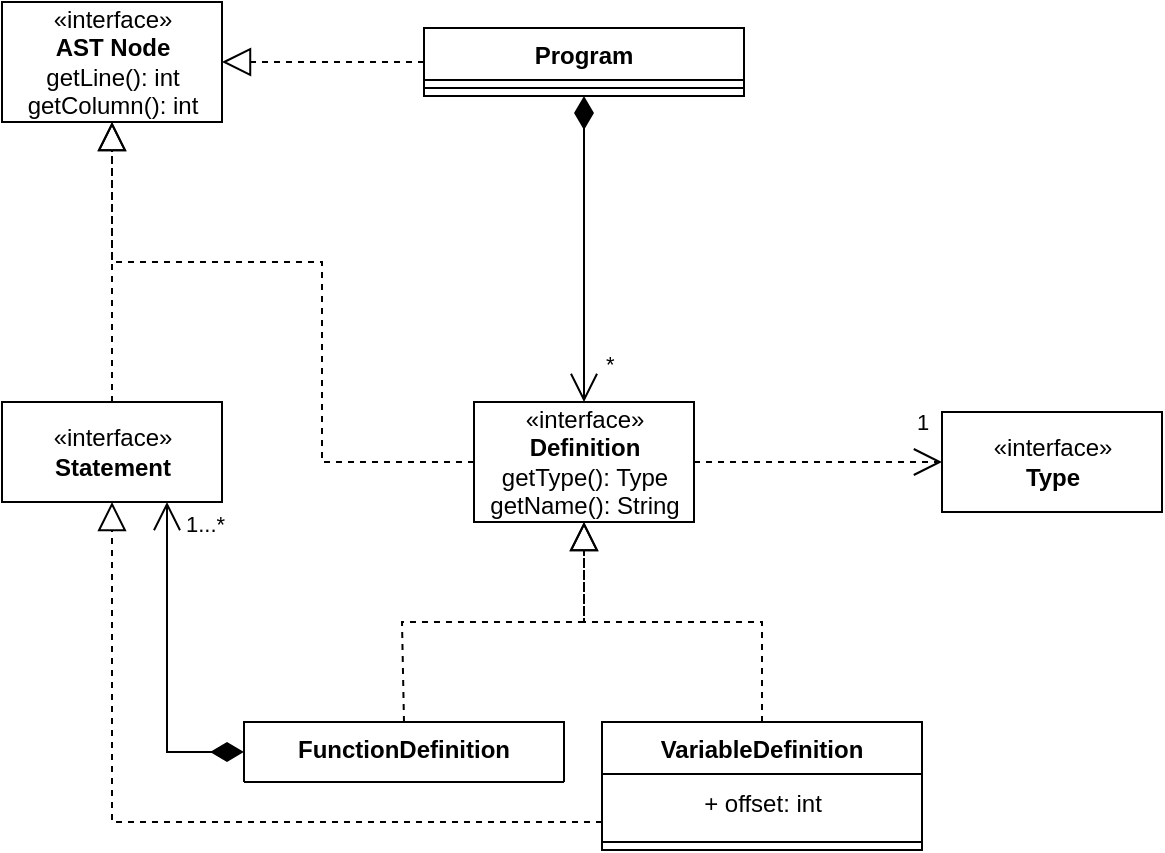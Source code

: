 <mxfile version="20.5.3" type="embed" pages="4"><diagram id="tEm3udfQRrp0tYSrLyY5" name="Definition"><mxGraphModel dx="190" dy="714" grid="1" gridSize="10" guides="1" tooltips="1" connect="1" arrows="1" fold="1" page="1" pageScale="1" pageWidth="827" pageHeight="1169" math="0" shadow="0"><root><mxCell id="0"/><mxCell id="1" parent="0"/><mxCell id="TwfJ6yVy9u_NWdyHtwg3-1" value="«interface»&lt;br&gt;&lt;b&gt;Definition&lt;/b&gt;&lt;br&gt;getType(): Type&lt;br&gt;getName(): String" style="html=1;" parent="1" vertex="1"><mxGeometry x="1186" y="250" width="110" height="60" as="geometry"/></mxCell><mxCell id="TwfJ6yVy9u_NWdyHtwg3-2" value="FunctionDefinition" style="swimlane;fontStyle=1;align=center;verticalAlign=top;childLayout=stackLayout;horizontal=1;startSize=34;horizontalStack=0;resizeParent=1;resizeParentMax=0;resizeLast=0;collapsible=1;marginBottom=0;" parent="1" vertex="1"><mxGeometry x="1071" y="410" width="160" height="30" as="geometry"/></mxCell><mxCell id="TwfJ6yVy9u_NWdyHtwg3-6" value="VariableDefinition" style="swimlane;fontStyle=1;align=center;verticalAlign=top;childLayout=stackLayout;horizontal=1;startSize=26;horizontalStack=0;resizeParent=1;resizeParentMax=0;resizeLast=0;collapsible=1;marginBottom=0;" parent="1" vertex="1"><mxGeometry x="1250" y="410" width="160" height="64" as="geometry"/></mxCell><mxCell id="2w1rQC-rwxfxJchrscSf-1" value="+ offset: int" style="text;html=1;align=center;verticalAlign=middle;resizable=0;points=[];autosize=1;strokeColor=none;fillColor=none;" parent="TwfJ6yVy9u_NWdyHtwg3-6" vertex="1"><mxGeometry y="26" width="160" height="30" as="geometry"/></mxCell><mxCell id="TwfJ6yVy9u_NWdyHtwg3-7" value="" style="line;strokeWidth=1;fillColor=none;align=left;verticalAlign=middle;spacingTop=-1;spacingLeft=3;spacingRight=3;rotatable=0;labelPosition=right;points=[];portConstraint=eastwest;strokeColor=inherit;" parent="TwfJ6yVy9u_NWdyHtwg3-6" vertex="1"><mxGeometry y="56" width="160" height="8" as="geometry"/></mxCell><mxCell id="TwfJ6yVy9u_NWdyHtwg3-8" value="" style="endArrow=block;dashed=1;endFill=0;endSize=12;html=1;rounded=0;strokeColor=default;entryX=0.5;entryY=1;entryDx=0;entryDy=0;exitX=0.5;exitY=0;exitDx=0;exitDy=0;" parent="1" source="TwfJ6yVy9u_NWdyHtwg3-2" target="TwfJ6yVy9u_NWdyHtwg3-1" edge="1"><mxGeometry width="160" relative="1" as="geometry"><mxPoint x="1170" y="350" as="sourcePoint"/><mxPoint x="1330" y="350" as="targetPoint"/><Array as="points"><mxPoint x="1150" y="360"/><mxPoint x="1241" y="360"/></Array></mxGeometry></mxCell><mxCell id="TwfJ6yVy9u_NWdyHtwg3-9" value="" style="endArrow=block;dashed=1;endFill=0;endSize=12;html=1;rounded=0;strokeColor=default;entryX=0.5;entryY=1;entryDx=0;entryDy=0;exitX=0.5;exitY=0;exitDx=0;exitDy=0;" parent="1" source="TwfJ6yVy9u_NWdyHtwg3-6" target="TwfJ6yVy9u_NWdyHtwg3-1" edge="1"><mxGeometry width="160" relative="1" as="geometry"><mxPoint x="1280" y="360" as="sourcePoint"/><mxPoint x="1440" y="360" as="targetPoint"/><Array as="points"><mxPoint x="1330" y="360"/><mxPoint x="1241" y="360"/></Array></mxGeometry></mxCell><mxCell id="TwfJ6yVy9u_NWdyHtwg3-10" value="«interface»&lt;br&gt;&lt;b&gt;Type&lt;/b&gt;" style="html=1;" parent="1" vertex="1"><mxGeometry x="1420" y="255" width="110" height="50" as="geometry"/></mxCell><mxCell id="TwfJ6yVy9u_NWdyHtwg3-11" value="1" style="endArrow=open;endSize=12;dashed=1;html=1;rounded=0;strokeColor=default;exitX=1;exitY=0.5;exitDx=0;exitDy=0;entryX=0;entryY=0.5;entryDx=0;entryDy=0;" parent="1" source="TwfJ6yVy9u_NWdyHtwg3-1" target="TwfJ6yVy9u_NWdyHtwg3-10" edge="1"><mxGeometry x="0.839" y="20" width="160" relative="1" as="geometry"><mxPoint x="1330" y="330" as="sourcePoint"/><mxPoint x="1490" y="330" as="targetPoint"/><mxPoint as="offset"/></mxGeometry></mxCell><mxCell id="2w1rQC-rwxfxJchrscSf-2" value="«interface»&lt;br&gt;&lt;b&gt;Statement&lt;/b&gt;" style="html=1;" parent="1" vertex="1"><mxGeometry x="950" y="250" width="110" height="50" as="geometry"/></mxCell><mxCell id="2w1rQC-rwxfxJchrscSf-3" value="" style="endArrow=block;dashed=1;endFill=0;endSize=12;html=1;rounded=0;strokeColor=default;entryX=0.5;entryY=1;entryDx=0;entryDy=0;" parent="1" target="2w1rQC-rwxfxJchrscSf-2" edge="1"><mxGeometry width="160" relative="1" as="geometry"><mxPoint x="1250" y="460" as="sourcePoint"/><mxPoint x="1190" y="460" as="targetPoint"/><Array as="points"><mxPoint x="1005" y="460"/></Array></mxGeometry></mxCell><mxCell id="2w1rQC-rwxfxJchrscSf-4" value="«interface»&lt;br&gt;&lt;b&gt;AST Node&lt;/b&gt;&lt;br&gt;getLine(): int&lt;br&gt;getColumn(): int" style="html=1;" parent="1" vertex="1"><mxGeometry x="950" y="50" width="110" height="60" as="geometry"/></mxCell><mxCell id="2w1rQC-rwxfxJchrscSf-5" value="" style="endArrow=block;dashed=1;endFill=0;endSize=12;html=1;rounded=0;strokeColor=default;entryX=0.5;entryY=1;entryDx=0;entryDy=0;exitX=0.5;exitY=0;exitDx=0;exitDy=0;" parent="1" source="2w1rQC-rwxfxJchrscSf-2" target="2w1rQC-rwxfxJchrscSf-4" edge="1"><mxGeometry width="160" relative="1" as="geometry"><mxPoint x="980" y="180" as="sourcePoint"/><mxPoint x="1140" y="180" as="targetPoint"/></mxGeometry></mxCell><mxCell id="CHL5ta81QHTOjSYHyiZM-10" value="Program" style="swimlane;fontStyle=1;align=center;verticalAlign=top;childLayout=stackLayout;horizontal=1;startSize=26;horizontalStack=0;resizeParent=1;resizeParentMax=0;resizeLast=0;collapsible=1;marginBottom=0;" parent="1" vertex="1"><mxGeometry x="1161" y="63" width="160" height="34" as="geometry"/></mxCell><mxCell id="CHL5ta81QHTOjSYHyiZM-11" value="" style="line;strokeWidth=1;fillColor=none;align=left;verticalAlign=middle;spacingTop=-1;spacingLeft=3;spacingRight=3;rotatable=0;labelPosition=right;points=[];portConstraint=eastwest;strokeColor=inherit;" parent="CHL5ta81QHTOjSYHyiZM-10" vertex="1"><mxGeometry y="26" width="160" height="8" as="geometry"/></mxCell><mxCell id="CHL5ta81QHTOjSYHyiZM-12" value="" style="endArrow=block;dashed=1;endFill=0;endSize=12;html=1;rounded=0;entryX=0.5;entryY=1;entryDx=0;entryDy=0;exitX=0;exitY=0.5;exitDx=0;exitDy=0;" parent="1" source="TwfJ6yVy9u_NWdyHtwg3-1" target="2w1rQC-rwxfxJchrscSf-4" edge="1"><mxGeometry width="160" relative="1" as="geometry"><mxPoint x="1100" y="180" as="sourcePoint"/><mxPoint x="1260" y="180" as="targetPoint"/><Array as="points"><mxPoint x="1110" y="280"/><mxPoint x="1110" y="180"/><mxPoint x="1005" y="180"/></Array></mxGeometry></mxCell><mxCell id="CHL5ta81QHTOjSYHyiZM-13" value="*" style="endArrow=open;html=1;endSize=12;startArrow=diamondThin;startSize=14;startFill=1;edgeStyle=orthogonalEdgeStyle;align=left;verticalAlign=bottom;rounded=0;entryX=0.5;entryY=0;entryDx=0;entryDy=0;exitX=0.5;exitY=1;exitDx=0;exitDy=0;" parent="1" source="CHL5ta81QHTOjSYHyiZM-10" target="TwfJ6yVy9u_NWdyHtwg3-1" edge="1"><mxGeometry x="0.869" y="9" relative="1" as="geometry"><mxPoint x="1170" y="180" as="sourcePoint"/><mxPoint x="1330" y="180" as="targetPoint"/><mxPoint as="offset"/></mxGeometry></mxCell><mxCell id="CHL5ta81QHTOjSYHyiZM-14" value="" style="endArrow=block;dashed=1;endFill=0;endSize=12;html=1;rounded=0;entryX=1;entryY=0.5;entryDx=0;entryDy=0;exitX=0;exitY=0.5;exitDx=0;exitDy=0;" parent="1" source="CHL5ta81QHTOjSYHyiZM-10" target="2w1rQC-rwxfxJchrscSf-4" edge="1"><mxGeometry width="160" relative="1" as="geometry"><mxPoint x="1180" y="170" as="sourcePoint"/><mxPoint x="1340" y="170" as="targetPoint"/></mxGeometry></mxCell><mxCell id="Rju1pcVPXZvaYqfDkQio-1" value="1...*" style="endArrow=open;html=1;endSize=12;startArrow=diamondThin;startSize=14;startFill=1;edgeStyle=orthogonalEdgeStyle;align=left;verticalAlign=bottom;rounded=0;exitX=0;exitY=0.5;exitDx=0;exitDy=0;entryX=0.75;entryY=1;entryDx=0;entryDy=0;" parent="1" source="TwfJ6yVy9u_NWdyHtwg3-2" target="2w1rQC-rwxfxJchrscSf-2" edge="1"><mxGeometry x="0.755" y="-7" relative="1" as="geometry"><mxPoint x="1060" y="400" as="sourcePoint"/><mxPoint x="1220" y="400" as="targetPoint"/><mxPoint as="offset"/></mxGeometry></mxCell></root></mxGraphModel></diagram><diagram id="4c8TrQgIZwYKLNSwtNas" name="Expression"><mxGraphModel dx="1017" dy="1883" grid="1" gridSize="10" guides="1" tooltips="1" connect="1" arrows="1" fold="1" page="1" pageScale="1" pageWidth="827" pageHeight="1169" math="0" shadow="0"><root><mxCell id="0"/><mxCell id="1" parent="0"/><mxCell id="o3gh-eUroKLdvng0PE6j-1" value="«interface»&lt;br&gt;&lt;b&gt;Expression&lt;br&gt;&lt;/b&gt;" style="html=1;" parent="1" vertex="1"><mxGeometry x="339" y="380" width="110" height="50" as="geometry"/></mxCell><mxCell id="o3gh-eUroKLdvng0PE6j-7" value="VariableExpression&#10;" style="swimlane;fontStyle=1;align=center;verticalAlign=top;childLayout=stackLayout;horizontal=1;startSize=26;horizontalStack=0;resizeParent=1;resizeParentMax=0;resizeLast=0;collapsible=1;marginBottom=0;" parent="1" vertex="1"><mxGeometry x="399" y="500" width="160" height="60" as="geometry"/></mxCell><mxCell id="o3gh-eUroKLdvng0PE6j-8" value="+ name: string" style="text;strokeColor=none;fillColor=none;align=left;verticalAlign=top;spacingLeft=4;spacingRight=4;overflow=hidden;rotatable=0;points=[[0,0.5],[1,0.5]];portConstraint=eastwest;" parent="o3gh-eUroKLdvng0PE6j-7" vertex="1"><mxGeometry y="26" width="160" height="26" as="geometry"/></mxCell><mxCell id="o3gh-eUroKLdvng0PE6j-9" value="" style="line;strokeWidth=1;fillColor=none;align=left;verticalAlign=middle;spacingTop=-1;spacingLeft=3;spacingRight=3;rotatable=0;labelPosition=right;points=[];portConstraint=eastwest;strokeColor=inherit;" parent="o3gh-eUroKLdvng0PE6j-7" vertex="1"><mxGeometry y="52" width="160" height="8" as="geometry"/></mxCell><mxCell id="o3gh-eUroKLdvng0PE6j-12" value="UnaryMinusExpression" style="swimlane;fontStyle=1;align=center;verticalAlign=top;childLayout=stackLayout;horizontal=1;startSize=26;horizontalStack=0;resizeParent=1;resizeParentMax=0;resizeLast=0;collapsible=1;marginBottom=0;" parent="1" vertex="1"><mxGeometry x="110" y="500" width="160" height="34" as="geometry"/></mxCell><mxCell id="o3gh-eUroKLdvng0PE6j-13" value="" style="line;strokeWidth=1;fillColor=none;align=left;verticalAlign=middle;spacingTop=-1;spacingLeft=3;spacingRight=3;rotatable=0;labelPosition=right;points=[];portConstraint=eastwest;strokeColor=inherit;" parent="o3gh-eUroKLdvng0PE6j-12" vertex="1"><mxGeometry y="26" width="160" height="8" as="geometry"/></mxCell><mxCell id="o3gh-eUroKLdvng0PE6j-16" value="ArithmeticExpression" style="swimlane;fontStyle=1;align=center;verticalAlign=top;childLayout=stackLayout;horizontal=1;startSize=26;horizontalStack=0;resizeParent=1;resizeParentMax=0;resizeLast=0;collapsible=1;marginBottom=0;" parent="1" vertex="1"><mxGeometry x="599" y="500" width="160" height="60" as="geometry"/></mxCell><mxCell id="o3gh-eUroKLdvng0PE6j-17" value="+ operator: string&#10;" style="text;strokeColor=none;fillColor=none;align=left;verticalAlign=top;spacingLeft=4;spacingRight=4;overflow=hidden;rotatable=0;points=[[0,0.5],[1,0.5]];portConstraint=eastwest;" parent="o3gh-eUroKLdvng0PE6j-16" vertex="1"><mxGeometry y="26" width="160" height="26" as="geometry"/></mxCell><mxCell id="o3gh-eUroKLdvng0PE6j-18" value="" style="line;strokeWidth=1;fillColor=none;align=left;verticalAlign=middle;spacingTop=-1;spacingLeft=3;spacingRight=3;rotatable=0;labelPosition=right;points=[];portConstraint=eastwest;strokeColor=inherit;" parent="o3gh-eUroKLdvng0PE6j-16" vertex="1"><mxGeometry y="52" width="160" height="8" as="geometry"/></mxCell><mxCell id="o3gh-eUroKLdvng0PE6j-20" value="RealLiteralExpression" style="swimlane;fontStyle=1;align=center;verticalAlign=top;childLayout=stackLayout;horizontal=1;startSize=26;horizontalStack=0;resizeParent=1;resizeParentMax=0;resizeLast=0;collapsible=1;marginBottom=0;" parent="1" vertex="1"><mxGeometry x="120" y="270" width="160" height="52" as="geometry"/></mxCell><mxCell id="o3gh-eUroKLdvng0PE6j-21" value="+ value: double" style="text;strokeColor=none;fillColor=none;align=left;verticalAlign=top;spacingLeft=4;spacingRight=4;overflow=hidden;rotatable=0;points=[[0,0.5],[1,0.5]];portConstraint=eastwest;" parent="o3gh-eUroKLdvng0PE6j-20" vertex="1"><mxGeometry y="26" width="160" height="26" as="geometry"/></mxCell><mxCell id="o3gh-eUroKLdvng0PE6j-24" value="CharLiteralExpression&#10;" style="swimlane;fontStyle=1;align=center;verticalAlign=top;childLayout=stackLayout;horizontal=1;startSize=26;horizontalStack=0;resizeParent=1;resizeParentMax=0;resizeLast=0;collapsible=1;marginBottom=0;" parent="1" vertex="1"><mxGeometry x="120" y="190" width="160" height="52" as="geometry"/></mxCell><mxCell id="o3gh-eUroKLdvng0PE6j-25" value="+ value: char" style="text;strokeColor=none;fillColor=none;align=left;verticalAlign=top;spacingLeft=4;spacingRight=4;overflow=hidden;rotatable=0;points=[[0,0.5],[1,0.5]];portConstraint=eastwest;" parent="o3gh-eUroKLdvng0PE6j-24" vertex="1"><mxGeometry y="26" width="160" height="26" as="geometry"/></mxCell><mxCell id="o3gh-eUroKLdvng0PE6j-32" value="CastExpression&#10;" style="swimlane;fontStyle=1;align=center;verticalAlign=top;childLayout=stackLayout;horizontal=1;startSize=34;horizontalStack=0;resizeParent=1;resizeParentMax=0;resizeLast=0;collapsible=1;marginBottom=0;" parent="1" vertex="1"><mxGeometry x="499" y="156" width="160" height="34" as="geometry"/></mxCell><mxCell id="o3gh-eUroKLdvng0PE6j-52" value="NotExpression" style="swimlane;fontStyle=1;align=center;verticalAlign=top;childLayout=stackLayout;horizontal=1;startSize=34;horizontalStack=0;resizeParent=1;resizeParentMax=0;resizeLast=0;collapsible=1;marginBottom=0;" parent="1" vertex="1"><mxGeometry x="500" y="210" width="160" height="34" as="geometry"/></mxCell><mxCell id="o3gh-eUroKLdvng0PE6j-55" value="" style="endArrow=block;dashed=1;endFill=0;endSize=12;html=1;rounded=0;strokeColor=default;entryX=0.5;entryY=1;entryDx=0;entryDy=0;exitX=0.5;exitY=0;exitDx=0;exitDy=0;" parent="1" source="o3gh-eUroKLdvng0PE6j-12" target="o3gh-eUroKLdvng0PE6j-1" edge="1"><mxGeometry width="160" relative="1" as="geometry"><mxPoint x="220" y="460" as="sourcePoint"/><mxPoint x="380" y="460" as="targetPoint"/><Array as="points"><mxPoint x="190" y="460"/><mxPoint x="394" y="460"/></Array></mxGeometry></mxCell><mxCell id="o3gh-eUroKLdvng0PE6j-57" value="" style="endArrow=block;dashed=1;endFill=0;endSize=12;html=1;rounded=0;strokeColor=default;entryX=0.5;entryY=1;entryDx=0;entryDy=0;exitX=0.5;exitY=0;exitDx=0;exitDy=0;" parent="1" source="o3gh-eUroKLdvng0PE6j-7" target="o3gh-eUroKLdvng0PE6j-1" edge="1"><mxGeometry width="160" relative="1" as="geometry"><mxPoint x="470" y="470" as="sourcePoint"/><mxPoint x="630" y="470" as="targetPoint"/><Array as="points"><mxPoint x="480" y="460"/><mxPoint x="394" y="460"/></Array></mxGeometry></mxCell><mxCell id="o3gh-eUroKLdvng0PE6j-58" value="" style="endArrow=block;dashed=1;endFill=0;endSize=12;html=1;rounded=0;strokeColor=default;entryX=0.5;entryY=1;entryDx=0;entryDy=0;exitX=0.25;exitY=0;exitDx=0;exitDy=0;" parent="1" source="o3gh-eUroKLdvng0PE6j-16" target="o3gh-eUroKLdvng0PE6j-1" edge="1"><mxGeometry width="160" relative="1" as="geometry"><mxPoint x="500" y="460" as="sourcePoint"/><mxPoint x="660" y="460" as="targetPoint"/><Array as="points"><mxPoint x="640" y="460"/><mxPoint x="394" y="460"/></Array></mxGeometry></mxCell><mxCell id="o3gh-eUroKLdvng0PE6j-61" value="" style="endArrow=block;dashed=1;endFill=0;endSize=12;html=1;rounded=0;strokeColor=default;entryX=0.5;entryY=0;entryDx=0;entryDy=0;exitX=1;exitY=0.5;exitDx=0;exitDy=0;" parent="1" source="o3gh-eUroKLdvng0PE6j-21" target="o3gh-eUroKLdvng0PE6j-1" edge="1"><mxGeometry width="160" relative="1" as="geometry"><mxPoint x="280" y="300" as="sourcePoint"/><mxPoint x="440" y="300" as="targetPoint"/><Array as="points"><mxPoint x="394" y="310"/></Array></mxGeometry></mxCell><mxCell id="o3gh-eUroKLdvng0PE6j-62" value="" style="endArrow=block;dashed=1;endFill=0;endSize=12;html=1;rounded=0;strokeColor=default;entryX=0.5;entryY=0;entryDx=0;entryDy=0;exitX=1;exitY=0.5;exitDx=0;exitDy=0;" parent="1" source="o3gh-eUroKLdvng0PE6j-25" target="o3gh-eUroKLdvng0PE6j-1" edge="1"><mxGeometry width="160" relative="1" as="geometry"><mxPoint x="280" y="220" as="sourcePoint"/><mxPoint x="440" y="220" as="targetPoint"/><Array as="points"><mxPoint x="394" y="230"/></Array></mxGeometry></mxCell><mxCell id="o3gh-eUroKLdvng0PE6j-67" value="" style="endArrow=block;dashed=1;endFill=0;endSize=12;html=1;rounded=0;strokeColor=default;entryX=0.5;entryY=0;entryDx=0;entryDy=0;exitX=0;exitY=0.5;exitDx=0;exitDy=0;" parent="1" source="o3gh-eUroKLdvng0PE6j-52" target="o3gh-eUroKLdvng0PE6j-1" edge="1"><mxGeometry width="160" relative="1" as="geometry"><mxPoint x="340" y="270" as="sourcePoint"/><mxPoint x="500" y="270" as="targetPoint"/><Array as="points"><mxPoint x="394" y="227"/></Array></mxGeometry></mxCell><mxCell id="o3gh-eUroKLdvng0PE6j-68" value="" style="endArrow=block;dashed=1;endFill=0;endSize=12;html=1;rounded=0;strokeColor=default;exitX=0;exitY=0.5;exitDx=0;exitDy=0;entryX=0.5;entryY=0;entryDx=0;entryDy=0;" parent="1" source="o3gh-eUroKLdvng0PE6j-32" target="o3gh-eUroKLdvng0PE6j-1" edge="1"><mxGeometry width="160" relative="1" as="geometry"><mxPoint x="390" y="200" as="sourcePoint"/><mxPoint x="550" y="200" as="targetPoint"/><Array as="points"><mxPoint x="394" y="173"/></Array></mxGeometry></mxCell><mxCell id="o3gh-eUroKLdvng0PE6j-69" value="ArrayIndexExpression&#10;&#10;" style="swimlane;fontStyle=1;align=center;verticalAlign=top;childLayout=stackLayout;horizontal=1;startSize=26;horizontalStack=0;resizeParent=1;resizeParentMax=0;resizeLast=0;collapsible=1;marginBottom=0;" parent="1" vertex="1"><mxGeometry x="120" y="580" width="160" height="34" as="geometry"/></mxCell><mxCell id="o3gh-eUroKLdvng0PE6j-70" value="" style="line;strokeWidth=1;fillColor=none;align=left;verticalAlign=middle;spacingTop=-1;spacingLeft=3;spacingRight=3;rotatable=0;labelPosition=right;points=[];portConstraint=eastwest;strokeColor=inherit;" parent="o3gh-eUroKLdvng0PE6j-69" vertex="1"><mxGeometry y="26" width="160" height="8" as="geometry"/></mxCell><mxCell id="o3gh-eUroKLdvng0PE6j-75" value="" style="endArrow=block;dashed=1;endFill=0;endSize=12;html=1;rounded=0;strokeColor=default;exitX=1;exitY=0.5;exitDx=0;exitDy=0;entryX=0.5;entryY=0;entryDx=0;entryDy=0;" parent="1" target="o3gh-eUroKLdvng0PE6j-1" edge="1"><mxGeometry width="160" relative="1" as="geometry"><mxPoint x="280" y="157" as="sourcePoint"/><mxPoint x="450" y="90" as="targetPoint"/><Array as="points"><mxPoint x="394" y="157"/></Array></mxGeometry></mxCell><mxCell id="9c9g5L51k76yEXySF-gI-3" value="IntLiteralExpression&#10;" style="swimlane;fontStyle=1;align=center;verticalAlign=top;childLayout=stackLayout;horizontal=1;startSize=26;horizontalStack=0;resizeParent=1;resizeParentMax=0;resizeLast=0;collapsible=1;marginBottom=0;" parent="1" vertex="1"><mxGeometry x="120" y="120" width="160" height="52" as="geometry"/></mxCell><mxCell id="9c9g5L51k76yEXySF-gI-4" value="+ value: int" style="text;strokeColor=none;fillColor=none;align=left;verticalAlign=top;spacingLeft=4;spacingRight=4;overflow=hidden;rotatable=0;points=[[0,0.5],[1,0.5]];portConstraint=eastwest;" parent="9c9g5L51k76yEXySF-gI-3" vertex="1"><mxGeometry y="26" width="160" height="26" as="geometry"/></mxCell><mxCell id="9c9g5L51k76yEXySF-gI-9" value="" style="endArrow=block;dashed=1;endFill=0;endSize=12;html=1;rounded=0;strokeColor=default;entryX=0.5;entryY=1;entryDx=0;entryDy=0;exitX=0.5;exitY=0;exitDx=0;exitDy=0;" parent="1" source="o3gh-eUroKLdvng0PE6j-69" target="o3gh-eUroKLdvng0PE6j-1" edge="1"><mxGeometry width="160" relative="1" as="geometry"><mxPoint x="220" y="550" as="sourcePoint"/><mxPoint x="360" y="460" as="targetPoint"/><Array as="points"><mxPoint x="200" y="560"/><mxPoint x="290" y="560"/><mxPoint x="290" y="460"/><mxPoint x="394" y="460"/></Array></mxGeometry></mxCell><mxCell id="9c9g5L51k76yEXySF-gI-10" value="" style="endArrow=block;dashed=1;endFill=0;endSize=12;html=1;rounded=0;strokeColor=default;entryX=0.5;entryY=1;entryDx=0;entryDy=0;exitX=0.5;exitY=0;exitDx=0;exitDy=0;" parent="1" target="o3gh-eUroKLdvng0PE6j-1" edge="1"><mxGeometry width="160" relative="1" as="geometry"><mxPoint x="380" y="600" as="sourcePoint"/><mxPoint x="380" y="500" as="targetPoint"/><Array as="points"><mxPoint x="380" y="560"/><mxPoint x="290" y="560"/><mxPoint x="290" y="510"/><mxPoint x="290" y="460"/><mxPoint x="394" y="460"/></Array></mxGeometry></mxCell><mxCell id="9c9g5L51k76yEXySF-gI-11" value="1" style="endArrow=open;html=1;endSize=12;startArrow=diamondThin;startSize=14;startFill=1;edgeStyle=orthogonalEdgeStyle;align=left;verticalAlign=bottom;rounded=0;strokeColor=default;exitX=0.25;exitY=0;exitDx=0;exitDy=0;entryX=0;entryY=1;entryDx=0;entryDy=0;" parent="1" source="o3gh-eUroKLdvng0PE6j-12" target="o3gh-eUroKLdvng0PE6j-1" edge="1"><mxGeometry x="0.699" relative="1" as="geometry"><mxPoint x="180" y="400" as="sourcePoint"/><mxPoint x="340" y="400" as="targetPoint"/><Array as="points"><mxPoint x="150" y="430"/></Array><mxPoint as="offset"/></mxGeometry></mxCell><mxCell id="Y5Ir5-E-Rbsl5gWK5vxm-1" value="1" style="endArrow=open;html=1;endSize=12;startArrow=diamondThin;startSize=14;startFill=1;edgeStyle=orthogonalEdgeStyle;align=left;verticalAlign=bottom;rounded=0;exitX=0.75;exitY=0;exitDx=0;exitDy=0;entryX=1;entryY=1;entryDx=0;entryDy=0;" parent="1" source="o3gh-eUroKLdvng0PE6j-16" target="o3gh-eUroKLdvng0PE6j-1" edge="1"><mxGeometry x="0.876" relative="1" as="geometry"><mxPoint x="710" y="480" as="sourcePoint"/><mxPoint x="870" y="480" as="targetPoint"/><Array as="points"><mxPoint x="719" y="430"/></Array><mxPoint as="offset"/></mxGeometry></mxCell><mxCell id="Y5Ir5-E-Rbsl5gWK5vxm-2" value="1" style="endArrow=open;html=1;endSize=12;startArrow=diamondThin;startSize=14;startFill=1;edgeStyle=orthogonalEdgeStyle;align=left;verticalAlign=bottom;rounded=0;entryX=1;entryY=0.5;entryDx=0;entryDy=0;" parent="1" target="o3gh-eUroKLdvng0PE6j-1" edge="1"><mxGeometry x="0.928" relative="1" as="geometry"><mxPoint x="660" y="230" as="sourcePoint"/><mxPoint x="820" y="230" as="targetPoint"/><Array as="points"><mxPoint x="760" y="230"/><mxPoint x="760" y="405"/></Array><mxPoint as="offset"/></mxGeometry></mxCell><mxCell id="Y5Ir5-E-Rbsl5gWK5vxm-5" value="1" style="endArrow=open;html=1;endSize=12;startArrow=diamondThin;startSize=14;startFill=1;edgeStyle=orthogonalEdgeStyle;align=left;verticalAlign=bottom;rounded=0;exitX=1;exitY=0.5;exitDx=0;exitDy=0;entryX=1;entryY=0.5;entryDx=0;entryDy=0;" parent="1" source="o3gh-eUroKLdvng0PE6j-32" target="o3gh-eUroKLdvng0PE6j-1" edge="1"><mxGeometry x="0.935" relative="1" as="geometry"><mxPoint x="810" y="340" as="sourcePoint"/><mxPoint x="970" y="340" as="targetPoint"/><Array as="points"><mxPoint x="760" y="173"/><mxPoint x="760" y="405"/></Array><mxPoint as="offset"/></mxGeometry></mxCell><mxCell id="Y5Ir5-E-Rbsl5gWK5vxm-6" value="«interface»&lt;br&gt;&lt;b&gt;Type&lt;/b&gt;" style="html=1;" parent="1" vertex="1"><mxGeometry x="524" y="40" width="110" height="50" as="geometry"/></mxCell><mxCell id="Y5Ir5-E-Rbsl5gWK5vxm-7" value="1" style="endArrow=open;html=1;endSize=12;startArrow=diamondThin;startSize=14;startFill=1;edgeStyle=orthogonalEdgeStyle;align=left;verticalAlign=bottom;rounded=0;exitX=0.5;exitY=0;exitDx=0;exitDy=0;entryX=0.5;entryY=1;entryDx=0;entryDy=0;" parent="1" source="o3gh-eUroKLdvng0PE6j-32" target="Y5Ir5-E-Rbsl5gWK5vxm-6" edge="1"><mxGeometry x="0.394" y="-10" relative="1" as="geometry"><mxPoint x="580" y="120" as="sourcePoint"/><mxPoint x="740" y="120" as="targetPoint"/><mxPoint as="offset"/></mxGeometry></mxCell><mxCell id="Y5Ir5-E-Rbsl5gWK5vxm-8" value="2" style="endArrow=open;html=1;endSize=12;startArrow=diamondThin;startSize=14;startFill=1;edgeStyle=orthogonalEdgeStyle;align=left;verticalAlign=bottom;rounded=0;exitX=0;exitY=0.5;exitDx=0;exitDy=0;entryX=0;entryY=0.5;entryDx=0;entryDy=0;" parent="1" source="o3gh-eUroKLdvng0PE6j-69" target="o3gh-eUroKLdvng0PE6j-1" edge="1"><mxGeometry x="0.858" relative="1" as="geometry"><mxPoint x="90" y="710" as="sourcePoint"/><mxPoint x="250" y="710" as="targetPoint"/><Array as="points"><mxPoint x="50" y="597"/><mxPoint x="50" y="405"/></Array><mxPoint as="offset"/></mxGeometry></mxCell><mxCell id="Y5Ir5-E-Rbsl5gWK5vxm-13" value="FieldAccessExpression" style="swimlane;fontStyle=1;align=center;verticalAlign=top;childLayout=stackLayout;horizontal=1;startSize=26;horizontalStack=0;resizeParent=1;resizeParentMax=0;resizeLast=0;collapsible=1;marginBottom=0;" parent="1" vertex="1"><mxGeometry x="300" y="600" width="160" height="60" as="geometry"/></mxCell><mxCell id="Y5Ir5-E-Rbsl5gWK5vxm-14" value="+ name: string" style="text;strokeColor=none;fillColor=none;align=left;verticalAlign=top;spacingLeft=4;spacingRight=4;overflow=hidden;rotatable=0;points=[[0,0.5],[1,0.5]];portConstraint=eastwest;" parent="Y5Ir5-E-Rbsl5gWK5vxm-13" vertex="1"><mxGeometry y="26" width="160" height="26" as="geometry"/></mxCell><mxCell id="Y5Ir5-E-Rbsl5gWK5vxm-15" value="" style="line;strokeWidth=1;fillColor=none;align=left;verticalAlign=middle;spacingTop=-1;spacingLeft=3;spacingRight=3;rotatable=0;labelPosition=right;points=[];portConstraint=eastwest;strokeColor=inherit;" parent="Y5Ir5-E-Rbsl5gWK5vxm-13" vertex="1"><mxGeometry y="52" width="160" height="8" as="geometry"/></mxCell><mxCell id="Y5Ir5-E-Rbsl5gWK5vxm-16" value="1" style="endArrow=open;html=1;endSize=12;startArrow=diamondThin;startSize=14;startFill=1;edgeStyle=orthogonalEdgeStyle;align=left;verticalAlign=bottom;rounded=0;exitX=0;exitY=0.5;exitDx=0;exitDy=0;entryX=0;entryY=0;entryDx=0;entryDy=0;" parent="1" source="Y5Ir5-E-Rbsl5gWK5vxm-14" target="o3gh-eUroKLdvng0PE6j-1" edge="1"><mxGeometry x="0.907" relative="1" as="geometry"><mxPoint x="210" y="690" as="sourcePoint"/><mxPoint x="370" y="690" as="targetPoint"/><Array as="points"><mxPoint x="30" y="639"/><mxPoint x="30" y="380"/></Array><mxPoint as="offset"/></mxGeometry></mxCell><mxCell id="Y5Ir5-E-Rbsl5gWK5vxm-21" value="ArithmeticComparisonExpression" style="swimlane;fontStyle=1;align=center;verticalAlign=top;childLayout=stackLayout;horizontal=1;startSize=26;horizontalStack=0;resizeParent=1;resizeParentMax=0;resizeLast=0;collapsible=1;marginBottom=0;" parent="1" vertex="1"><mxGeometry x="500" y="322" width="201" height="52" as="geometry"/></mxCell><mxCell id="Y5Ir5-E-Rbsl5gWK5vxm-22" value="+ operator: string" style="text;strokeColor=none;fillColor=none;align=left;verticalAlign=top;spacingLeft=4;spacingRight=4;overflow=hidden;rotatable=0;points=[[0,0.5],[1,0.5]];portConstraint=eastwest;" parent="Y5Ir5-E-Rbsl5gWK5vxm-21" vertex="1"><mxGeometry y="26" width="201" height="26" as="geometry"/></mxCell><mxCell id="Y5Ir5-E-Rbsl5gWK5vxm-32" value="LogicComparisonExpression" style="swimlane;fontStyle=1;align=center;verticalAlign=top;childLayout=stackLayout;horizontal=1;startSize=26;horizontalStack=0;resizeParent=1;resizeParentMax=0;resizeLast=0;collapsible=1;marginBottom=0;" parent="1" vertex="1"><mxGeometry x="500" y="260" width="201" height="52" as="geometry"/></mxCell><mxCell id="Y5Ir5-E-Rbsl5gWK5vxm-33" value="+ operator: string" style="text;strokeColor=none;fillColor=none;align=left;verticalAlign=top;spacingLeft=4;spacingRight=4;overflow=hidden;rotatable=0;points=[[0,0.5],[1,0.5]];portConstraint=eastwest;" parent="Y5Ir5-E-Rbsl5gWK5vxm-32" vertex="1"><mxGeometry y="26" width="201" height="26" as="geometry"/></mxCell><mxCell id="Y5Ir5-E-Rbsl5gWK5vxm-38" value="" style="endArrow=block;dashed=1;endFill=0;endSize=12;html=1;rounded=0;exitX=0;exitY=0.5;exitDx=0;exitDy=0;entryX=0.5;entryY=0;entryDx=0;entryDy=0;" parent="1" source="Y5Ir5-E-Rbsl5gWK5vxm-32" target="o3gh-eUroKLdvng0PE6j-1" edge="1"><mxGeometry width="160" relative="1" as="geometry"><mxPoint x="440" y="310" as="sourcePoint"/><mxPoint x="600" y="310" as="targetPoint"/><Array as="points"><mxPoint x="394" y="286"/></Array></mxGeometry></mxCell><mxCell id="Y5Ir5-E-Rbsl5gWK5vxm-40" value="" style="endArrow=block;dashed=1;endFill=0;endSize=12;html=1;rounded=0;entryX=0.5;entryY=0;entryDx=0;entryDy=0;exitX=0;exitY=0.5;exitDx=0;exitDy=0;" parent="1" source="Y5Ir5-E-Rbsl5gWK5vxm-21" target="o3gh-eUroKLdvng0PE6j-1" edge="1"><mxGeometry width="160" relative="1" as="geometry"><mxPoint x="430" y="340" as="sourcePoint"/><mxPoint x="590" y="340" as="targetPoint"/><Array as="points"><mxPoint x="394" y="348"/></Array></mxGeometry></mxCell><mxCell id="Y5Ir5-E-Rbsl5gWK5vxm-41" value="1" style="endArrow=open;html=1;endSize=12;startArrow=diamondThin;startSize=14;startFill=1;edgeStyle=orthogonalEdgeStyle;align=left;verticalAlign=bottom;rounded=0;entryX=1;entryY=0;entryDx=0;entryDy=0;" parent="1" target="o3gh-eUroKLdvng0PE6j-1" edge="1"><mxGeometry x="0.9" relative="1" as="geometry"><mxPoint x="700" y="290" as="sourcePoint"/><mxPoint x="860" y="290" as="targetPoint"/><Array as="points"><mxPoint x="740" y="290"/><mxPoint x="740" y="380"/></Array><mxPoint as="offset"/></mxGeometry></mxCell><mxCell id="Y5Ir5-E-Rbsl5gWK5vxm-42" value="1" style="endArrow=open;html=1;endSize=12;startArrow=diamondThin;startSize=14;startFill=1;edgeStyle=orthogonalEdgeStyle;align=left;verticalAlign=bottom;rounded=0;" parent="1" edge="1"><mxGeometry x="0.833" relative="1" as="geometry"><mxPoint x="700" y="350" as="sourcePoint"/><mxPoint x="450" y="380" as="targetPoint"/><Array as="points"><mxPoint x="740" y="350"/><mxPoint x="740" y="380"/></Array><mxPoint as="offset"/></mxGeometry></mxCell><mxCell id="Y5Ir5-E-Rbsl5gWK5vxm-43" value="FunctionInvocationExpression" style="swimlane;fontStyle=1;align=center;verticalAlign=top;childLayout=stackLayout;horizontal=1;startSize=52;horizontalStack=0;resizeParent=1;resizeParentMax=0;resizeLast=0;collapsible=1;marginBottom=0;" parent="1" vertex="1"><mxGeometry x="120" y="50" width="190" height="30" as="geometry"/></mxCell><mxCell id="Y5Ir5-E-Rbsl5gWK5vxm-48" value="" style="endArrow=block;dashed=1;endFill=0;endSize=12;html=1;rounded=0;exitX=1;exitY=0.5;exitDx=0;exitDy=0;entryX=0.5;entryY=0;entryDx=0;entryDy=0;" parent="1" source="Y5Ir5-E-Rbsl5gWK5vxm-43" target="o3gh-eUroKLdvng0PE6j-1" edge="1"><mxGeometry width="160" relative="1" as="geometry"><mxPoint x="350" y="100" as="sourcePoint"/><mxPoint x="510" y="100" as="targetPoint"/><Array as="points"><mxPoint x="394" y="65"/></Array></mxGeometry></mxCell><mxCell id="Y5Ir5-E-Rbsl5gWK5vxm-49" value="1" style="endArrow=open;html=1;endSize=12;startArrow=diamondThin;startSize=14;startFill=1;edgeStyle=orthogonalEdgeStyle;align=left;verticalAlign=bottom;rounded=0;exitX=0.5;exitY=0;exitDx=0;exitDy=0;entryX=0.5;entryY=1;entryDx=0;entryDy=0;" parent="1" source="Y5Ir5-E-Rbsl5gWK5vxm-43" target="o3gh-eUroKLdvng0PE6j-7" edge="1"><mxGeometry x="0.947" relative="1" as="geometry"><mxPoint x="300" y="30" as="sourcePoint"/><mxPoint x="460" y="30" as="targetPoint"/><Array as="points"><mxPoint x="215" y="10"/><mxPoint x="800" y="10"/><mxPoint x="800" y="590"/><mxPoint x="479" y="590"/></Array><mxPoint as="offset"/></mxGeometry></mxCell><mxCell id="Y5Ir5-E-Rbsl5gWK5vxm-50" value="1...*" style="endArrow=open;html=1;endSize=12;startArrow=diamondThin;startSize=14;startFill=1;edgeStyle=orthogonalEdgeStyle;align=left;verticalAlign=bottom;rounded=0;exitX=0;exitY=0.5;exitDx=0;exitDy=0;entryX=0.25;entryY=0;entryDx=0;entryDy=0;" parent="1" source="Y5Ir5-E-Rbsl5gWK5vxm-43" target="o3gh-eUroKLdvng0PE6j-1" edge="1"><mxGeometry x="0.793" y="-10" relative="1" as="geometry"><mxPoint x="30" y="100" as="sourcePoint"/><mxPoint x="190" y="100" as="targetPoint"/><Array as="points"><mxPoint x="80" y="65"/><mxPoint x="80" y="340"/><mxPoint x="367" y="340"/></Array><mxPoint as="offset"/></mxGeometry></mxCell></root></mxGraphModel></diagram><diagram id="H9pCtL9pOI-8gFf5l4Q-" name="Statement"><mxGraphModel dx="1844" dy="714" grid="1" gridSize="10" guides="1" tooltips="1" connect="1" arrows="1" fold="1" page="1" pageScale="1" pageWidth="827" pageHeight="1169" math="0" shadow="0"><root><mxCell id="0"/><mxCell id="1" parent="0"/><mxCell id="MevRHEnkogqee-nWbXEE-1" value="«interface»&lt;br&gt;&lt;b&gt;Statement&lt;br&gt;&lt;/b&gt;" style="html=1;" parent="1" vertex="1"><mxGeometry x="360" y="310" width="110" height="50" as="geometry"/></mxCell><mxCell id="MevRHEnkogqee-nWbXEE-2" value="PrintStatement&#10;" style="swimlane;fontStyle=1;align=center;verticalAlign=top;childLayout=stackLayout;horizontal=1;startSize=34;horizontalStack=0;resizeParent=1;resizeParentMax=0;resizeLast=0;collapsible=1;marginBottom=0;" parent="1" vertex="1"><mxGeometry x="50" y="318" width="160" height="32" as="geometry"/></mxCell><mxCell id="MevRHEnkogqee-nWbXEE-6" value="ReadStatement&#10;" style="swimlane;fontStyle=1;align=center;verticalAlign=top;childLayout=stackLayout;horizontal=1;startSize=30;horizontalStack=0;resizeParent=1;resizeParentMax=0;resizeLast=0;collapsible=1;marginBottom=0;" parent="1" vertex="1"><mxGeometry x="50" y="380" width="160" height="30" as="geometry"/></mxCell><mxCell id="MevRHEnkogqee-nWbXEE-8" value="AssignmentStatement&#10;" style="swimlane;fontStyle=1;align=center;verticalAlign=top;childLayout=stackLayout;horizontal=1;startSize=34;horizontalStack=0;resizeParent=1;resizeParentMax=0;resizeLast=0;collapsible=1;marginBottom=0;" parent="1" vertex="1"><mxGeometry x="309" y="430" width="160" height="34" as="geometry"/></mxCell><mxCell id="MevRHEnkogqee-nWbXEE-10" value="IfElseStatement" style="swimlane;fontStyle=1;align=center;verticalAlign=top;childLayout=stackLayout;horizontal=1;startSize=34;horizontalStack=0;resizeParent=1;resizeParentMax=0;resizeLast=0;collapsible=1;marginBottom=0;" parent="1" vertex="1"><mxGeometry x="590" y="318" width="160" height="34" as="geometry"/></mxCell><mxCell id="MevRHEnkogqee-nWbXEE-12" value="WhileStatement" style="swimlane;fontStyle=1;align=center;verticalAlign=top;childLayout=stackLayout;horizontal=1;startSize=34;horizontalStack=0;resizeParent=1;resizeParentMax=0;resizeLast=0;collapsible=1;marginBottom=0;" parent="1" vertex="1"><mxGeometry x="590" y="266" width="160" height="34" as="geometry"/></mxCell><mxCell id="MevRHEnkogqee-nWbXEE-14" value="ReturnStatement&#10;" style="swimlane;fontStyle=1;align=center;verticalAlign=top;childLayout=stackLayout;horizontal=1;startSize=34;horizontalStack=0;resizeParent=1;resizeParentMax=0;resizeLast=0;collapsible=1;marginBottom=0;" parent="1" vertex="1"><mxGeometry x="590" y="216" width="160" height="34" as="geometry"/></mxCell><mxCell id="MevRHEnkogqee-nWbXEE-18" value="" style="endArrow=block;dashed=1;endFill=0;endSize=12;html=1;rounded=0;strokeColor=default;exitX=0.5;exitY=0;exitDx=0;exitDy=0;entryX=0.25;entryY=1;entryDx=0;entryDy=0;" parent="1" source="MevRHEnkogqee-nWbXEE-8" target="MevRHEnkogqee-nWbXEE-1" edge="1"><mxGeometry width="160" relative="1" as="geometry"><mxPoint x="410" y="410" as="sourcePoint"/><mxPoint x="570" y="410" as="targetPoint"/></mxGeometry></mxCell><mxCell id="5kmBhblhDHlLe5FP7Lf--2" value="«interface»&lt;br&gt;&lt;b&gt;Expression&lt;br&gt;&lt;/b&gt;" style="html=1;" parent="1" vertex="1"><mxGeometry x="359" y="550" width="110" height="50" as="geometry"/></mxCell><mxCell id="uxytpnTYPjNuWfMsePIt-1" value="2" style="endArrow=open;html=1;endSize=12;startArrow=diamondThin;startSize=14;startFill=1;edgeStyle=orthogonalEdgeStyle;align=left;verticalAlign=bottom;rounded=0;strokeColor=default;exitX=0.5;exitY=1;exitDx=0;exitDy=0;entryX=0.5;entryY=0;entryDx=0;entryDy=0;" parent="1" source="MevRHEnkogqee-nWbXEE-8" target="5kmBhblhDHlLe5FP7Lf--2" edge="1"><mxGeometry x="0.82" y="6" relative="1" as="geometry"><mxPoint x="410" y="510" as="sourcePoint"/><mxPoint x="570" y="510" as="targetPoint"/><mxPoint as="offset"/></mxGeometry></mxCell><mxCell id="uxytpnTYPjNuWfMsePIt-2" value="" style="endArrow=block;dashed=1;endFill=0;endSize=12;html=1;rounded=0;strokeColor=default;entryX=0;entryY=0.5;entryDx=0;entryDy=0;exitX=1;exitY=0.5;exitDx=0;exitDy=0;" parent="1" source="MevRHEnkogqee-nWbXEE-2" target="MevRHEnkogqee-nWbXEE-1" edge="1"><mxGeometry width="160" relative="1" as="geometry"><mxPoint x="170" y="350" as="sourcePoint"/><mxPoint x="330" y="350" as="targetPoint"/></mxGeometry></mxCell><mxCell id="uxytpnTYPjNuWfMsePIt-5" value="" style="endArrow=block;dashed=1;endFill=0;endSize=12;html=1;rounded=0;strokeColor=default;exitX=1;exitY=0.5;exitDx=0;exitDy=0;entryX=0;entryY=0.5;entryDx=0;entryDy=0;" parent="1" source="MevRHEnkogqee-nWbXEE-6" target="MevRHEnkogqee-nWbXEE-1" edge="1"><mxGeometry width="160" relative="1" as="geometry"><mxPoint x="230" y="400" as="sourcePoint"/><mxPoint x="390" y="400" as="targetPoint"/><Array as="points"><mxPoint x="280" y="395"/><mxPoint x="280" y="335"/></Array></mxGeometry></mxCell><mxCell id="uxytpnTYPjNuWfMsePIt-12" value="1" style="endArrow=open;html=1;endSize=12;startArrow=diamondThin;startSize=14;startFill=1;edgeStyle=orthogonalEdgeStyle;align=left;verticalAlign=bottom;rounded=0;strokeColor=default;exitX=1;exitY=0.5;exitDx=0;exitDy=0;entryX=1;entryY=0.5;entryDx=0;entryDy=0;" parent="1" source="MevRHEnkogqee-nWbXEE-14" target="5kmBhblhDHlLe5FP7Lf--2" edge="1"><mxGeometry x="0.944" y="5" relative="1" as="geometry"><mxPoint x="760" y="230" as="sourcePoint"/><mxPoint x="920" y="230" as="targetPoint"/><Array as="points"><mxPoint x="810" y="233"/><mxPoint x="810" y="575"/></Array><mxPoint x="-1" as="offset"/></mxGeometry></mxCell><mxCell id="uxytpnTYPjNuWfMsePIt-13" value="FunctionInvocationStatement" style="swimlane;fontStyle=1;align=center;verticalAlign=top;childLayout=stackLayout;horizontal=1;startSize=34;horizontalStack=0;resizeParent=1;resizeParentMax=0;resizeLast=0;collapsible=1;marginBottom=0;" parent="1" vertex="1"><mxGeometry x="30" y="200" width="200" height="30" as="geometry"/></mxCell><mxCell id="uxytpnTYPjNuWfMsePIt-15" value="" style="endArrow=block;dashed=1;endFill=0;endSize=12;html=1;rounded=0;strokeColor=default;exitX=1;exitY=0.5;exitDx=0;exitDy=0;entryX=0.5;entryY=0;entryDx=0;entryDy=0;" parent="1" source="uxytpnTYPjNuWfMsePIt-13" target="MevRHEnkogqee-nWbXEE-1" edge="1"><mxGeometry width="160" relative="1" as="geometry"><mxPoint x="240" y="220" as="sourcePoint"/><mxPoint x="400" y="220" as="targetPoint"/><Array as="points"><mxPoint x="415" y="215"/></Array></mxGeometry></mxCell><mxCell id="W73W_hKIGeY5k2PeKa27-5" value="1" style="endArrow=open;html=1;endSize=12;startArrow=diamondThin;startSize=14;startFill=1;edgeStyle=orthogonalEdgeStyle;align=left;verticalAlign=bottom;rounded=0;entryX=0;entryY=0;entryDx=0;entryDy=0;exitX=0;exitY=0.5;exitDx=0;exitDy=0;" parent="1" source="MevRHEnkogqee-nWbXEE-6" target="5kmBhblhDHlLe5FP7Lf--2" edge="1"><mxGeometry x="0.927" relative="1" as="geometry"><mxPoint x="150" y="510" as="sourcePoint"/><mxPoint x="310" y="510" as="targetPoint"/><Array as="points"><mxPoint x="20" y="395"/><mxPoint x="20" y="550"/></Array><mxPoint as="offset"/></mxGeometry></mxCell><mxCell id="W73W_hKIGeY5k2PeKa27-6" value="1...*" style="endArrow=open;html=1;endSize=12;startArrow=diamondThin;startSize=14;startFill=1;edgeStyle=orthogonalEdgeStyle;align=left;verticalAlign=bottom;rounded=0;exitX=0;exitY=0.5;exitDx=0;exitDy=0;entryX=0;entryY=0;entryDx=0;entryDy=0;" parent="1" source="MevRHEnkogqee-nWbXEE-2" target="5kmBhblhDHlLe5FP7Lf--2" edge="1"><mxGeometry x="0.901" relative="1" as="geometry"><mxPoint x="130" y="480" as="sourcePoint"/><mxPoint x="290" y="480" as="targetPoint"/><Array as="points"><mxPoint x="20" y="334"/><mxPoint x="20" y="550"/></Array><mxPoint as="offset"/></mxGeometry></mxCell><mxCell id="W73W_hKIGeY5k2PeKa27-8" value="" style="endArrow=block;dashed=1;endFill=0;endSize=12;html=1;rounded=0;exitX=0;exitY=0.5;exitDx=0;exitDy=0;" parent="1" source="uxytpnTYPjNuWfMsePIt-13" edge="1"><mxGeometry width="160" relative="1" as="geometry"><mxPoint x="200" y="600" as="sourcePoint"/><mxPoint x="360" y="600" as="targetPoint"/><Array as="points"><mxPoint x="-20" y="215"/><mxPoint x="-20" y="410"/><mxPoint x="-20" y="600"/></Array></mxGeometry></mxCell><mxCell id="W73W_hKIGeY5k2PeKa27-9" value="1...*" style="endArrow=open;html=1;endSize=12;startArrow=diamondThin;startSize=14;startFill=1;edgeStyle=orthogonalEdgeStyle;align=left;verticalAlign=bottom;rounded=0;exitX=0.5;exitY=1;exitDx=0;exitDy=0;" parent="1" source="uxytpnTYPjNuWfMsePIt-13" edge="1"><mxGeometry x="0.929" relative="1" as="geometry"><mxPoint x="200" y="580" as="sourcePoint"/><mxPoint x="360" y="580" as="targetPoint"/><Array as="points"><mxPoint x="130" y="280"/><mxPoint y="280"/><mxPoint y="580"/></Array><mxPoint as="offset"/></mxGeometry></mxCell><mxCell id="W73W_hKIGeY5k2PeKa27-10" value="1" style="endArrow=open;html=1;endSize=12;startArrow=diamondThin;startSize=14;startFill=1;edgeStyle=orthogonalEdgeStyle;align=left;verticalAlign=bottom;rounded=0;exitX=1;exitY=0.5;exitDx=0;exitDy=0;entryX=1;entryY=0;entryDx=0;entryDy=0;" parent="1" source="MevRHEnkogqee-nWbXEE-10" target="5kmBhblhDHlLe5FP7Lf--2" edge="1"><mxGeometry x="0.935" y="1" relative="1" as="geometry"><mxPoint x="660" y="470" as="sourcePoint"/><mxPoint x="820" y="470" as="targetPoint"/><Array as="points"><mxPoint x="790" y="335"/><mxPoint x="790" y="500"/><mxPoint x="469" y="500"/></Array><mxPoint as="offset"/></mxGeometry></mxCell><mxCell id="W73W_hKIGeY5k2PeKa27-11" value="" style="endArrow=block;dashed=1;endFill=0;endSize=12;html=1;rounded=0;exitX=0;exitY=0.5;exitDx=0;exitDy=0;entryX=1;entryY=0.5;entryDx=0;entryDy=0;" parent="1" source="MevRHEnkogqee-nWbXEE-10" target="MevRHEnkogqee-nWbXEE-1" edge="1"><mxGeometry width="160" relative="1" as="geometry"><mxPoint x="450" y="390" as="sourcePoint"/><mxPoint x="610" y="390" as="targetPoint"/></mxGeometry></mxCell><mxCell id="W73W_hKIGeY5k2PeKa27-12" value="" style="endArrow=block;dashed=1;endFill=0;endSize=12;html=1;rounded=0;entryX=1;entryY=0.5;entryDx=0;entryDy=0;exitX=0;exitY=0.5;exitDx=0;exitDy=0;" parent="1" source="MevRHEnkogqee-nWbXEE-12" target="MevRHEnkogqee-nWbXEE-1" edge="1"><mxGeometry width="160" relative="1" as="geometry"><mxPoint x="410" y="280" as="sourcePoint"/><mxPoint x="570" y="280" as="targetPoint"/><Array as="points"><mxPoint x="530" y="283"/><mxPoint x="530" y="335"/></Array></mxGeometry></mxCell><mxCell id="W73W_hKIGeY5k2PeKa27-13" value="" style="endArrow=block;dashed=1;endFill=0;endSize=12;html=1;rounded=0;exitX=0;exitY=0.5;exitDx=0;exitDy=0;entryX=1;entryY=0.5;entryDx=0;entryDy=0;" parent="1" source="MevRHEnkogqee-nWbXEE-14" target="MevRHEnkogqee-nWbXEE-1" edge="1"><mxGeometry width="160" relative="1" as="geometry"><mxPoint x="470" y="280" as="sourcePoint"/><mxPoint x="630" y="280" as="targetPoint"/><Array as="points"><mxPoint x="530" y="233"/><mxPoint x="530" y="335"/></Array></mxGeometry></mxCell><mxCell id="W73W_hKIGeY5k2PeKa27-14" value="1...*" style="endArrow=open;html=1;endSize=12;startArrow=diamondThin;startSize=14;startFill=1;edgeStyle=orthogonalEdgeStyle;align=left;verticalAlign=bottom;rounded=0;exitX=0;exitY=1;exitDx=0;exitDy=0;entryX=1;entryY=1;entryDx=0;entryDy=0;" parent="1" source="MevRHEnkogqee-nWbXEE-10" target="MevRHEnkogqee-nWbXEE-1" edge="1"><mxGeometry x="0.649" y="-10" relative="1" as="geometry"><mxPoint x="570" y="420" as="sourcePoint"/><mxPoint x="730" y="420" as="targetPoint"/><Array as="points"><mxPoint x="590" y="390"/><mxPoint x="470" y="390"/></Array><mxPoint as="offset"/></mxGeometry></mxCell><mxCell id="W73W_hKIGeY5k2PeKa27-15" value="1...*" style="endArrow=open;html=1;endSize=12;startArrow=diamondThin;startSize=14;startFill=1;edgeStyle=orthogonalEdgeStyle;align=left;verticalAlign=bottom;rounded=0;exitX=0.25;exitY=1;exitDx=0;exitDy=0;entryX=0.75;entryY=1;entryDx=0;entryDy=0;" parent="1" source="MevRHEnkogqee-nWbXEE-10" target="MevRHEnkogqee-nWbXEE-1" edge="1"><mxGeometry x="0.855" relative="1" as="geometry"><mxPoint x="600" y="430" as="sourcePoint"/><mxPoint x="760" y="430" as="targetPoint"/><Array as="points"><mxPoint x="630" y="400"/><mxPoint x="443" y="400"/></Array><mxPoint as="offset"/></mxGeometry></mxCell><mxCell id="W73W_hKIGeY5k2PeKa27-17" value="1" style="endArrow=open;html=1;endSize=12;startArrow=diamondThin;startSize=14;startFill=1;edgeStyle=orthogonalEdgeStyle;align=left;verticalAlign=bottom;rounded=0;exitX=1;exitY=0.5;exitDx=0;exitDy=0;entryX=1;entryY=0;entryDx=0;entryDy=0;" parent="1" source="MevRHEnkogqee-nWbXEE-12" target="5kmBhblhDHlLe5FP7Lf--2" edge="1"><mxGeometry x="0.936" y="1" relative="1" as="geometry"><mxPoint x="880" y="330" as="sourcePoint"/><mxPoint x="1040" y="330" as="targetPoint"/><Array as="points"><mxPoint x="790" y="283"/><mxPoint x="790" y="500"/><mxPoint x="469" y="500"/></Array><mxPoint as="offset"/></mxGeometry></mxCell><mxCell id="W73W_hKIGeY5k2PeKa27-18" value="1...*" style="endArrow=open;html=1;endSize=12;startArrow=diamondThin;startSize=14;startFill=1;edgeStyle=orthogonalEdgeStyle;align=left;verticalAlign=bottom;rounded=0;exitX=1;exitY=0;exitDx=0;exitDy=0;entryX=0.5;entryY=1;entryDx=0;entryDy=0;" parent="1" source="MevRHEnkogqee-nWbXEE-12" target="MevRHEnkogqee-nWbXEE-1" edge="1"><mxGeometry x="0.905" y="5" relative="1" as="geometry"><mxPoint x="670" y="420" as="sourcePoint"/><mxPoint x="440" y="420" as="targetPoint"/><Array as="points"><mxPoint x="790" y="266"/><mxPoint x="790" y="420"/><mxPoint x="415" y="420"/></Array><mxPoint as="offset"/></mxGeometry></mxCell><mxCell id="W73W_hKIGeY5k2PeKa27-19" value="WhileStatement body" style="text;html=1;align=center;verticalAlign=middle;resizable=0;points=[];autosize=1;strokeColor=none;fillColor=none;" parent="1" vertex="1"><mxGeometry x="520" y="410" width="140" height="30" as="geometry"/></mxCell></root></mxGraphModel></diagram><diagram id="MWHh3O_VyMg2z93Idyrp" name="Type"><mxGraphModel dx="310" dy="713" grid="1" gridSize="10" guides="1" tooltips="1" connect="1" arrows="1" fold="1" page="1" pageScale="1" pageWidth="827" pageHeight="1169" math="0" shadow="0"><root><mxCell id="0"/><mxCell id="1" parent="0"/><mxCell id="IwVtx_aWUmDkuCINq1Sh-1" value="«interface»&lt;br&gt;&lt;b&gt;Type&lt;br&gt;&lt;/b&gt;" style="html=1;" parent="1" vertex="1"><mxGeometry x="1186" y="250" width="110" height="50" as="geometry"/></mxCell><mxCell id="IwVtx_aWUmDkuCINq1Sh-17" value="ArrayType" style="swimlane;fontStyle=1;align=center;verticalAlign=top;childLayout=stackLayout;horizontal=1;startSize=26;horizontalStack=0;resizeParent=1;resizeParentMax=0;resizeLast=0;collapsible=1;marginBottom=0;" parent="1" vertex="1"><mxGeometry x="1380" y="150" width="160" height="56" as="geometry"/></mxCell><mxCell id="_MQG18tsvrrOydb5ttaD-2" value="+ size: int" style="text;html=1;align=center;verticalAlign=middle;resizable=0;points=[];autosize=1;strokeColor=none;fillColor=none;" parent="IwVtx_aWUmDkuCINq1Sh-17" vertex="1"><mxGeometry y="26" width="160" height="30" as="geometry"/></mxCell><mxCell id="IwVtx_aWUmDkuCINq1Sh-21" value="RecordType" style="swimlane;fontStyle=1;align=center;verticalAlign=top;childLayout=stackLayout;horizontal=1;startSize=26;horizontalStack=0;resizeParent=1;resizeParentMax=0;resizeLast=0;collapsible=1;marginBottom=0;" parent="1" vertex="1"><mxGeometry x="1380" y="300" width="160" height="34" as="geometry"/></mxCell><mxCell id="IwVtx_aWUmDkuCINq1Sh-22" value="" style="line;strokeWidth=1;fillColor=none;align=left;verticalAlign=middle;spacingTop=-1;spacingLeft=3;spacingRight=3;rotatable=0;labelPosition=right;points=[];portConstraint=eastwest;strokeColor=inherit;" parent="IwVtx_aWUmDkuCINq1Sh-21" vertex="1"><mxGeometry y="26" width="160" height="8" as="geometry"/></mxCell><mxCell id="IwVtx_aWUmDkuCINq1Sh-24" value="" style="endArrow=block;dashed=1;endFill=0;endSize=12;html=1;rounded=0;strokeColor=default;exitX=1;exitY=0.5;exitDx=0;exitDy=0;entryX=0;entryY=0.5;entryDx=0;entryDy=0;" parent="1" source="aPZciS8tslv_Cl-Zi2iI-3" target="IwVtx_aWUmDkuCINq1Sh-1" edge="1"><mxGeometry width="160" relative="1" as="geometry"><mxPoint x="1090" y="275" as="sourcePoint"/><mxPoint x="1190" y="275" as="targetPoint"/></mxGeometry></mxCell><mxCell id="IwVtx_aWUmDkuCINq1Sh-26" value="" style="endArrow=block;dashed=1;endFill=0;endSize=12;html=1;rounded=0;strokeColor=default;entryX=1;entryY=0.5;entryDx=0;entryDy=0;exitX=0.5;exitY=0;exitDx=0;exitDy=0;" parent="1" source="IwVtx_aWUmDkuCINq1Sh-21" target="IwVtx_aWUmDkuCINq1Sh-1" edge="1"><mxGeometry width="160" relative="1" as="geometry"><mxPoint x="1250" y="380" as="sourcePoint"/><mxPoint x="1410" y="380" as="targetPoint"/><Array as="points"><mxPoint x="1460" y="275"/></Array></mxGeometry></mxCell><mxCell id="IwVtx_aWUmDkuCINq1Sh-27" value="" style="endArrow=block;dashed=1;endFill=0;endSize=12;html=1;rounded=0;strokeColor=default;exitX=0.5;exitY=1;exitDx=0;exitDy=0;entryX=1;entryY=0.5;entryDx=0;entryDy=0;" parent="1" source="IwVtx_aWUmDkuCINq1Sh-17" target="IwVtx_aWUmDkuCINq1Sh-1" edge="1"><mxGeometry width="160" relative="1" as="geometry"><mxPoint x="1460" y="260" as="sourcePoint"/><mxPoint x="1620" y="260" as="targetPoint"/><Array as="points"><mxPoint x="1460" y="275"/></Array></mxGeometry></mxCell><mxCell id="IwVtx_aWUmDkuCINq1Sh-28" value="1...*" style="endArrow=open;html=1;endSize=12;startArrow=diamondThin;startSize=14;startFill=1;edgeStyle=orthogonalEdgeStyle;align=left;verticalAlign=bottom;rounded=0;strokeColor=default;exitX=0;exitY=0.5;exitDx=0;exitDy=0;entryX=0.5;entryY=0;entryDx=0;entryDy=0;" parent="1" source="IwVtx_aWUmDkuCINq1Sh-17" target="IwVtx_aWUmDkuCINq1Sh-1" edge="1"><mxGeometry x="1" y="9" relative="1" as="geometry"><mxPoint x="1460" y="170" as="sourcePoint"/><mxPoint x="1620" y="170" as="targetPoint"/><mxPoint as="offset"/></mxGeometry></mxCell><mxCell id="IwVtx_aWUmDkuCINq1Sh-30" value="RecordField" style="swimlane;fontStyle=1;align=center;verticalAlign=top;childLayout=stackLayout;horizontal=1;startSize=26;horizontalStack=0;resizeParent=1;resizeParentMax=0;resizeLast=0;collapsible=1;marginBottom=0;" parent="1" vertex="1"><mxGeometry x="1380" y="400" width="160" height="56" as="geometry"/></mxCell><mxCell id="aPZciS8tslv_Cl-Zi2iI-7" value="+ name: string" style="text;html=1;align=center;verticalAlign=middle;resizable=0;points=[];autosize=1;strokeColor=none;fillColor=none;" parent="IwVtx_aWUmDkuCINq1Sh-30" vertex="1"><mxGeometry y="26" width="160" height="30" as="geometry"/></mxCell><mxCell id="IwVtx_aWUmDkuCINq1Sh-34" value="1...*" style="endArrow=open;html=1;endSize=12;startArrow=diamondThin;startSize=14;startFill=1;edgeStyle=orthogonalEdgeStyle;align=left;verticalAlign=bottom;rounded=0;strokeColor=default;exitX=0.5;exitY=1;exitDx=0;exitDy=0;entryX=0.5;entryY=0;entryDx=0;entryDy=0;" parent="1" source="IwVtx_aWUmDkuCINq1Sh-21" target="IwVtx_aWUmDkuCINq1Sh-30" edge="1"><mxGeometry x="0.697" y="10" relative="1" as="geometry"><mxPoint x="1450" y="380" as="sourcePoint"/><mxPoint x="1370" y="370" as="targetPoint"/><mxPoint as="offset"/></mxGeometry></mxCell><mxCell id="aPZciS8tslv_Cl-Zi2iI-2" value="IntType" style="html=1;" parent="1" vertex="1"><mxGeometry x="940" y="230" width="110" height="20" as="geometry"/></mxCell><mxCell id="aPZciS8tslv_Cl-Zi2iI-3" value="RealType" style="html=1;" parent="1" vertex="1"><mxGeometry x="940" y="265" width="110" height="20" as="geometry"/></mxCell><mxCell id="aPZciS8tslv_Cl-Zi2iI-4" value="CharType" style="html=1;" parent="1" vertex="1"><mxGeometry x="940" y="300" width="110" height="20" as="geometry"/></mxCell><mxCell id="aPZciS8tslv_Cl-Zi2iI-5" value="" style="endArrow=block;dashed=1;endFill=0;endSize=12;html=1;rounded=0;exitX=1;exitY=0.5;exitDx=0;exitDy=0;entryX=0;entryY=0.5;entryDx=0;entryDy=0;" parent="1" source="aPZciS8tslv_Cl-Zi2iI-4" target="IwVtx_aWUmDkuCINq1Sh-1" edge="1"><mxGeometry width="160" relative="1" as="geometry"><mxPoint x="1070" y="310" as="sourcePoint"/><mxPoint x="1230" y="310" as="targetPoint"/><Array as="points"><mxPoint x="1110" y="310"/><mxPoint x="1110" y="275"/></Array></mxGeometry></mxCell><mxCell id="aPZciS8tslv_Cl-Zi2iI-6" value="" style="endArrow=block;dashed=1;endFill=0;endSize=12;html=1;rounded=0;exitX=1;exitY=0.5;exitDx=0;exitDy=0;entryX=0;entryY=0.5;entryDx=0;entryDy=0;" parent="1" source="aPZciS8tslv_Cl-Zi2iI-2" target="IwVtx_aWUmDkuCINq1Sh-1" edge="1"><mxGeometry width="160" relative="1" as="geometry"><mxPoint x="1080" y="250" as="sourcePoint"/><mxPoint x="1240" y="250" as="targetPoint"/><Array as="points"><mxPoint x="1110" y="240"/><mxPoint x="1110" y="275"/></Array></mxGeometry></mxCell><mxCell id="aPZciS8tslv_Cl-Zi2iI-10" value="1" style="endArrow=open;html=1;endSize=12;startArrow=diamondThin;startSize=14;startFill=1;edgeStyle=orthogonalEdgeStyle;align=left;verticalAlign=bottom;rounded=0;entryX=0.5;entryY=1;entryDx=0;entryDy=0;" parent="1" source="IwVtx_aWUmDkuCINq1Sh-30" target="IwVtx_aWUmDkuCINq1Sh-1" edge="1"><mxGeometry x="0.85" y="-9" relative="1" as="geometry"><mxPoint x="1270" y="360" as="sourcePoint"/><mxPoint x="1430" y="360" as="targetPoint"/><mxPoint as="offset"/></mxGeometry></mxCell><mxCell id="aPZciS8tslv_Cl-Zi2iI-12" value="VoidType" style="html=1;" parent="1" vertex="1"><mxGeometry x="940" y="200" width="110" height="20" as="geometry"/></mxCell><mxCell id="aPZciS8tslv_Cl-Zi2iI-13" value="" style="endArrow=block;dashed=1;endFill=0;endSize=12;html=1;rounded=0;exitX=1;exitY=0.5;exitDx=0;exitDy=0;entryX=0;entryY=0.5;entryDx=0;entryDy=0;" parent="1" source="aPZciS8tslv_Cl-Zi2iI-12" target="IwVtx_aWUmDkuCINq1Sh-1" edge="1"><mxGeometry width="160" relative="1" as="geometry"><mxPoint x="1060" y="220" as="sourcePoint"/><mxPoint x="1220" y="220" as="targetPoint"/><Array as="points"><mxPoint x="1110" y="210"/><mxPoint x="1110" y="275"/></Array></mxGeometry></mxCell><mxCell id="aPZciS8tslv_Cl-Zi2iI-14" value="FunctionType" style="html=1;" parent="1" vertex="1"><mxGeometry x="940" y="330" width="110" height="20" as="geometry"/></mxCell><mxCell id="aPZciS8tslv_Cl-Zi2iI-15" value="" style="endArrow=block;dashed=1;endFill=0;endSize=12;html=1;rounded=0;exitX=1;exitY=0.5;exitDx=0;exitDy=0;entryX=0;entryY=0.5;entryDx=0;entryDy=0;" parent="1" source="aPZciS8tslv_Cl-Zi2iI-14" target="IwVtx_aWUmDkuCINq1Sh-1" edge="1"><mxGeometry width="160" relative="1" as="geometry"><mxPoint x="1060" y="340" as="sourcePoint"/><mxPoint x="1220" y="340" as="targetPoint"/><Array as="points"><mxPoint x="1110" y="340"/><mxPoint x="1110" y="275"/></Array></mxGeometry></mxCell><mxCell id="aPZciS8tslv_Cl-Zi2iI-16" value="VariableDefinition" style="html=1;" parent="1" vertex="1"><mxGeometry x="940" y="426" width="110" height="24" as="geometry"/></mxCell><mxCell id="aPZciS8tslv_Cl-Zi2iI-17" value="1...*" style="endArrow=open;html=1;endSize=12;startArrow=diamondThin;startSize=14;startFill=1;edgeStyle=orthogonalEdgeStyle;align=left;verticalAlign=bottom;rounded=0;exitX=0.5;exitY=1;exitDx=0;exitDy=0;entryX=0.5;entryY=0;entryDx=0;entryDy=0;" parent="1" source="aPZciS8tslv_Cl-Zi2iI-14" target="aPZciS8tslv_Cl-Zi2iI-16" edge="1"><mxGeometry x="0.842" y="5" relative="1" as="geometry"><mxPoint x="990" y="400" as="sourcePoint"/><mxPoint x="1150" y="400" as="targetPoint"/><mxPoint as="offset"/></mxGeometry></mxCell><mxCell id="aPZciS8tslv_Cl-Zi2iI-19" value="1" style="endArrow=open;html=1;endSize=12;startArrow=diamondThin;startSize=14;startFill=1;edgeStyle=orthogonalEdgeStyle;align=left;verticalAlign=bottom;rounded=0;entryX=0.25;entryY=1;entryDx=0;entryDy=0;exitX=0.75;exitY=1;exitDx=0;exitDy=0;" parent="1" source="aPZciS8tslv_Cl-Zi2iI-14" target="IwVtx_aWUmDkuCINq1Sh-1" edge="1"><mxGeometry x="0.875" y="14" relative="1" as="geometry"><mxPoint x="1050" y="400" as="sourcePoint"/><mxPoint x="1210" y="400" as="targetPoint"/><Array as="points"><mxPoint x="1023" y="390"/><mxPoint x="1214" y="390"/></Array><mxPoint as="offset"/></mxGeometry></mxCell></root></mxGraphModel></diagram></mxfile>